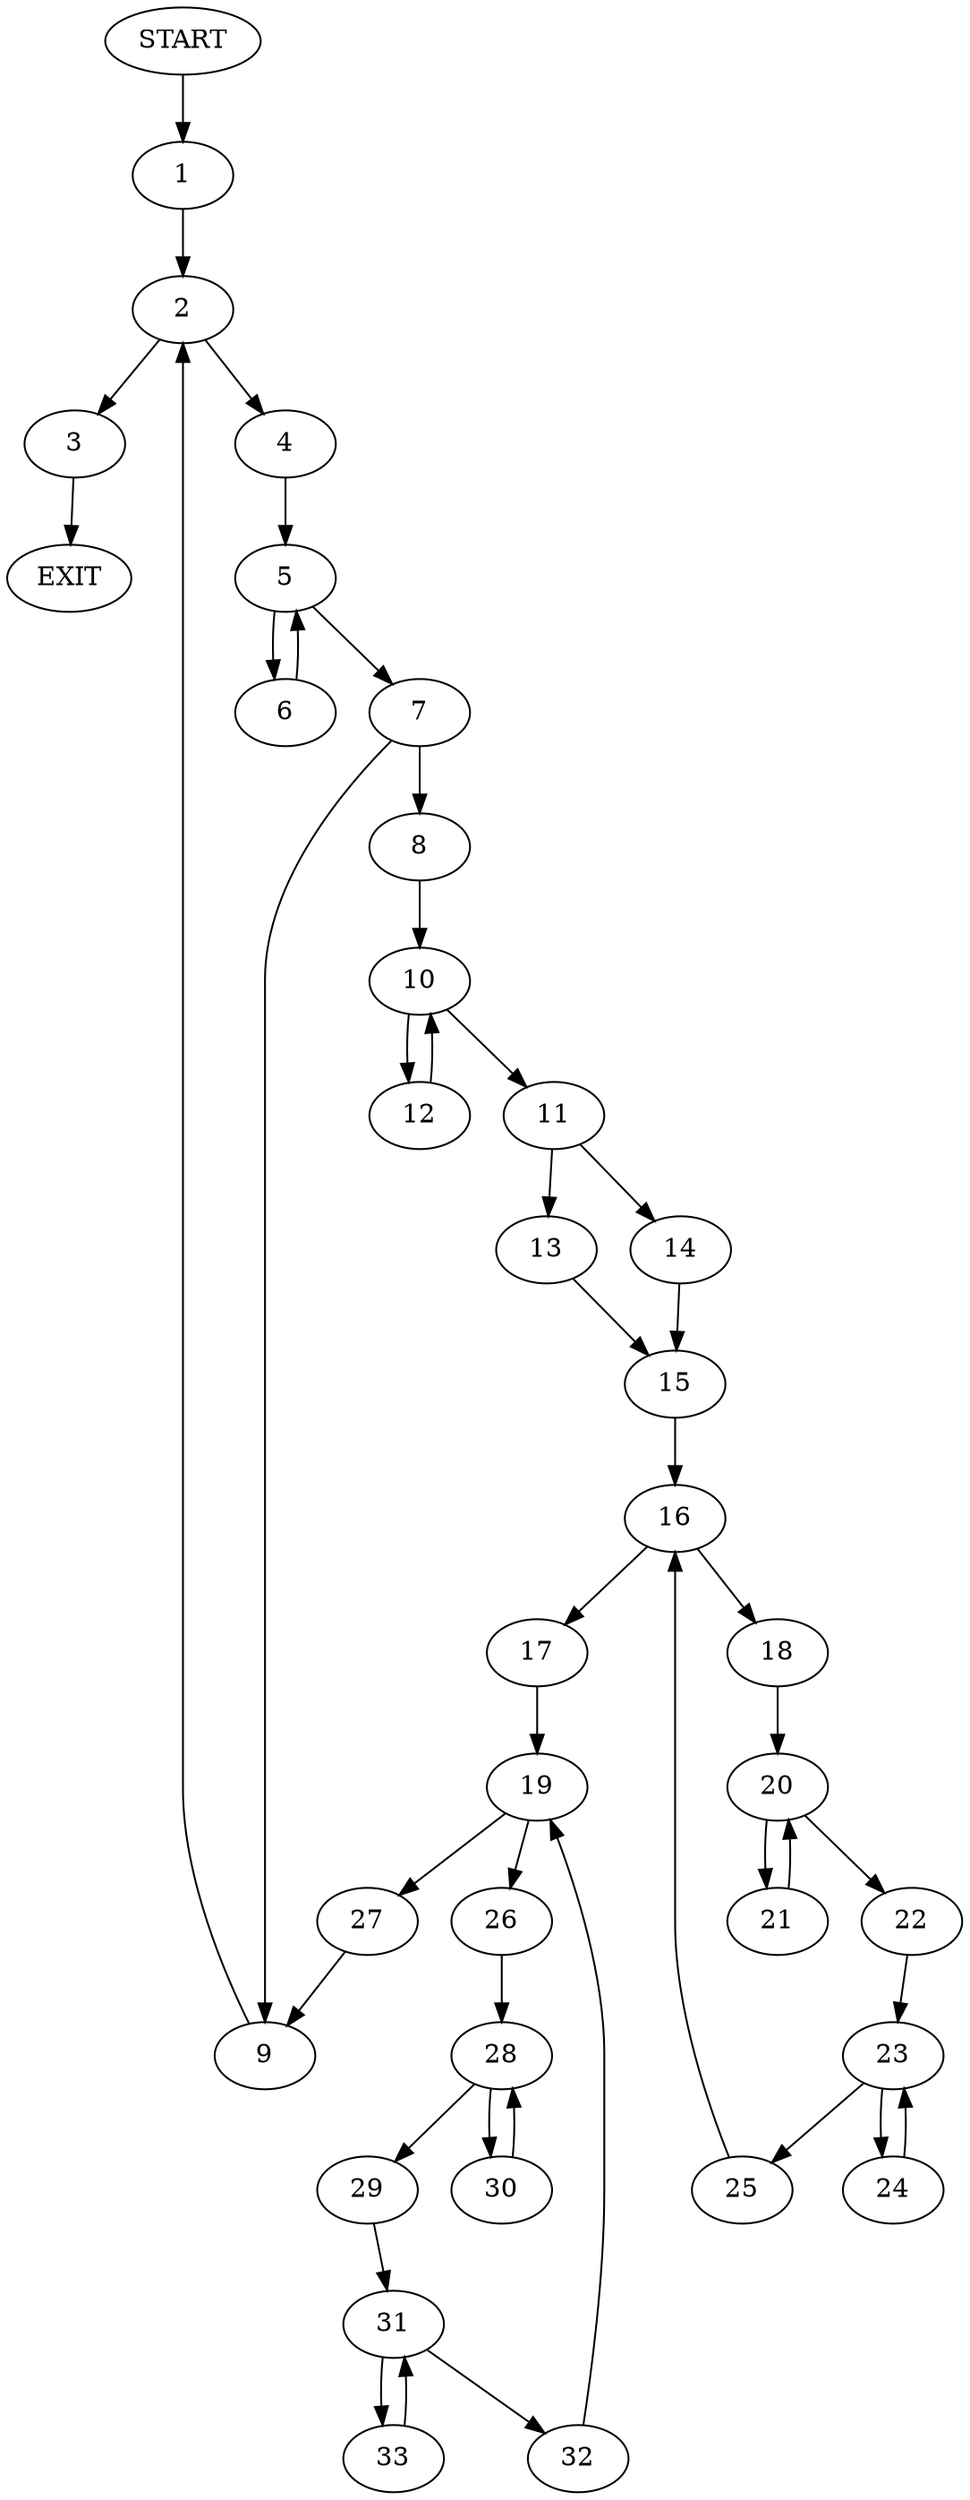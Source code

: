digraph {
0 [label="START"]
34 [label="EXIT"]
0 -> 1
1 -> 2
2 -> 3
2 -> 4
4 -> 5
3 -> 34
5 -> 6
5 -> 7
6 -> 5
7 -> 8
7 -> 9
8 -> 10
9 -> 2
10 -> 11
10 -> 12
12 -> 10
11 -> 13
11 -> 14
14 -> 15
13 -> 15
15 -> 16
16 -> 17
16 -> 18
17 -> 19
18 -> 20
20 -> 21
20 -> 22
21 -> 20
22 -> 23
23 -> 24
23 -> 25
25 -> 16
24 -> 23
19 -> 26
19 -> 27
27 -> 9
26 -> 28
28 -> 29
28 -> 30
29 -> 31
30 -> 28
31 -> 32
31 -> 33
33 -> 31
32 -> 19
}
